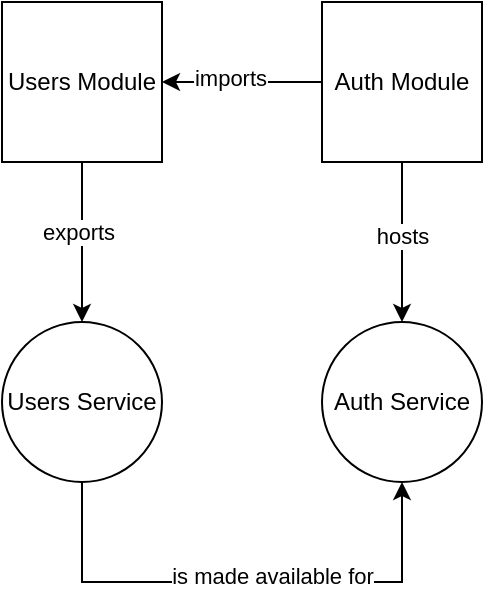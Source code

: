 <mxfile version="14.9.6" type="device"><diagram id="9CGjPHb4OAXcBniVt6aQ" name="Page-1"><mxGraphModel dx="946" dy="551" grid="1" gridSize="10" guides="1" tooltips="1" connect="1" arrows="1" fold="1" page="1" pageScale="1" pageWidth="827" pageHeight="1169" math="0" shadow="0"><root><mxCell id="0"/><mxCell id="1" parent="0"/><mxCell id="f8kbwro88042C2d12un0-1" value="Auth Module" style="whiteSpace=wrap;html=1;aspect=fixed;" vertex="1" parent="1"><mxGeometry x="360" y="480" width="80" height="80" as="geometry"/></mxCell><mxCell id="f8kbwro88042C2d12un0-2" value="Users Module" style="whiteSpace=wrap;html=1;aspect=fixed;" vertex="1" parent="1"><mxGeometry x="200" y="480" width="80" height="80" as="geometry"/></mxCell><mxCell id="f8kbwro88042C2d12un0-3" value="Auth Service" style="ellipse;whiteSpace=wrap;html=1;aspect=fixed;" vertex="1" parent="1"><mxGeometry x="360" y="640" width="80" height="80" as="geometry"/></mxCell><mxCell id="f8kbwro88042C2d12un0-4" value="Users Service" style="ellipse;whiteSpace=wrap;html=1;aspect=fixed;" vertex="1" parent="1"><mxGeometry x="200" y="640" width="80" height="80" as="geometry"/></mxCell><mxCell id="f8kbwro88042C2d12un0-5" value="" style="endArrow=classic;html=1;exitX=0;exitY=0.5;exitDx=0;exitDy=0;entryX=1;entryY=0.5;entryDx=0;entryDy=0;" edge="1" parent="1" source="f8kbwro88042C2d12un0-1" target="f8kbwro88042C2d12un0-2"><mxGeometry width="50" height="50" relative="1" as="geometry"><mxPoint x="380" y="550" as="sourcePoint"/><mxPoint x="430" y="500" as="targetPoint"/></mxGeometry></mxCell><mxCell id="f8kbwro88042C2d12un0-8" value="imports" style="edgeLabel;html=1;align=center;verticalAlign=middle;resizable=0;points=[];" vertex="1" connectable="0" parent="f8kbwro88042C2d12un0-5"><mxGeometry x="0.15" y="-2" relative="1" as="geometry"><mxPoint as="offset"/></mxGeometry></mxCell><mxCell id="f8kbwro88042C2d12un0-6" value="" style="endArrow=classic;html=1;exitX=0.5;exitY=1;exitDx=0;exitDy=0;entryX=0.5;entryY=0;entryDx=0;entryDy=0;" edge="1" parent="1" source="f8kbwro88042C2d12un0-2" target="f8kbwro88042C2d12un0-4"><mxGeometry width="50" height="50" relative="1" as="geometry"><mxPoint x="380" y="550" as="sourcePoint"/><mxPoint x="430" y="500" as="targetPoint"/></mxGeometry></mxCell><mxCell id="f8kbwro88042C2d12un0-9" value="exports" style="edgeLabel;html=1;align=center;verticalAlign=middle;resizable=0;points=[];" vertex="1" connectable="0" parent="f8kbwro88042C2d12un0-6"><mxGeometry x="-0.125" y="-2" relative="1" as="geometry"><mxPoint as="offset"/></mxGeometry></mxCell><mxCell id="f8kbwro88042C2d12un0-7" value="" style="endArrow=classic;html=1;exitX=0.5;exitY=1;exitDx=0;exitDy=0;entryX=0.5;entryY=0;entryDx=0;entryDy=0;" edge="1" parent="1" source="f8kbwro88042C2d12un0-1" target="f8kbwro88042C2d12un0-3"><mxGeometry width="50" height="50" relative="1" as="geometry"><mxPoint x="380" y="550" as="sourcePoint"/><mxPoint x="390" y="630" as="targetPoint"/></mxGeometry></mxCell><mxCell id="f8kbwro88042C2d12un0-10" value="hosts" style="edgeLabel;html=1;align=center;verticalAlign=middle;resizable=0;points=[];" vertex="1" connectable="0" parent="f8kbwro88042C2d12un0-7"><mxGeometry x="-0.075" relative="1" as="geometry"><mxPoint as="offset"/></mxGeometry></mxCell><mxCell id="f8kbwro88042C2d12un0-13" value="" style="endArrow=classic;html=1;exitX=0.5;exitY=1;exitDx=0;exitDy=0;entryX=0.5;entryY=1;entryDx=0;entryDy=0;rounded=0;" edge="1" parent="1" source="f8kbwro88042C2d12un0-4" target="f8kbwro88042C2d12un0-3"><mxGeometry width="50" height="50" relative="1" as="geometry"><mxPoint x="380" y="720" as="sourcePoint"/><mxPoint x="430" y="670" as="targetPoint"/><Array as="points"><mxPoint x="240" y="770"/><mxPoint x="400" y="770"/></Array></mxGeometry></mxCell><mxCell id="f8kbwro88042C2d12un0-14" value="is made available for" style="edgeLabel;html=1;align=center;verticalAlign=middle;resizable=0;points=[];" vertex="1" connectable="0" parent="f8kbwro88042C2d12un0-13"><mxGeometry x="0.115" y="3" relative="1" as="geometry"><mxPoint as="offset"/></mxGeometry></mxCell></root></mxGraphModel></diagram></mxfile>
